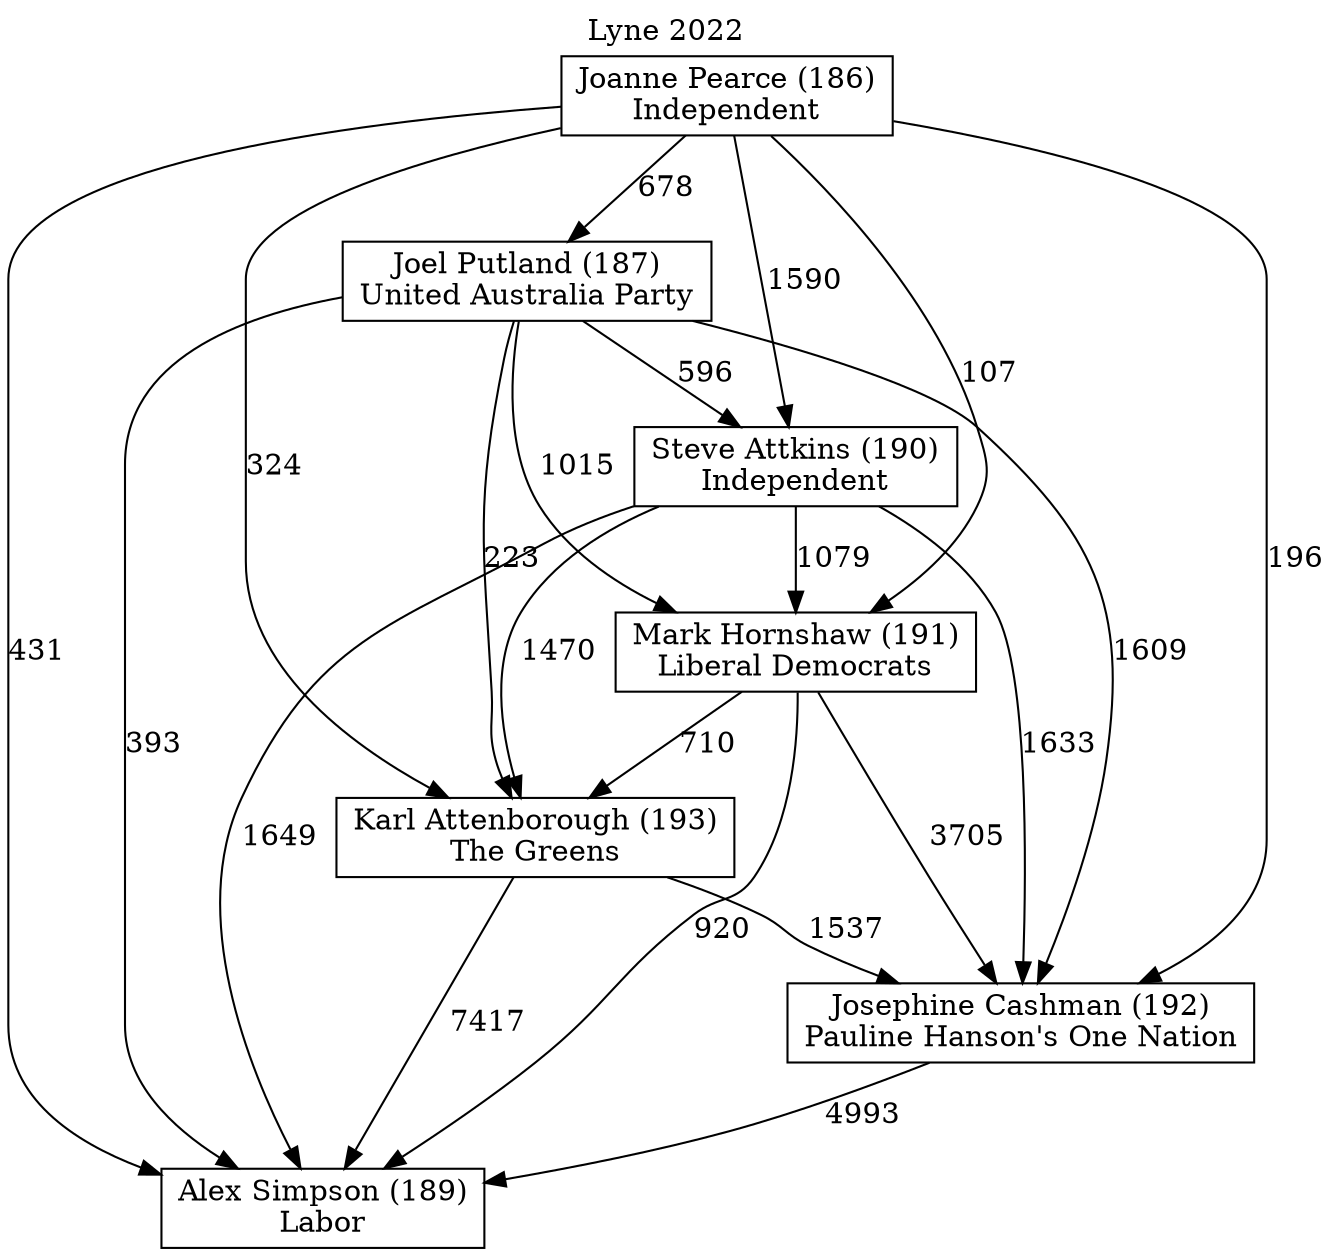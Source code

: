 // House preference flow
digraph "Alex Simpson (189)_Lyne_2022" {
	graph [label="Lyne 2022" labelloc=t mclimit=10]
	node [shape=box]
	"Mark Hornshaw (191)" [label="Mark Hornshaw (191)
Liberal Democrats"]
	"Josephine Cashman (192)" [label="Josephine Cashman (192)
Pauline Hanson's One Nation"]
	"Steve Attkins (190)" [label="Steve Attkins (190)
Independent"]
	"Alex Simpson (189)" [label="Alex Simpson (189)
Labor"]
	"Karl Attenborough (193)" [label="Karl Attenborough (193)
The Greens"]
	"Joel Putland (187)" [label="Joel Putland (187)
United Australia Party"]
	"Joanne Pearce (186)" [label="Joanne Pearce (186)
Independent"]
	"Joel Putland (187)" -> "Alex Simpson (189)" [label=393]
	"Karl Attenborough (193)" -> "Alex Simpson (189)" [label=7417]
	"Mark Hornshaw (191)" -> "Karl Attenborough (193)" [label=710]
	"Joanne Pearce (186)" -> "Alex Simpson (189)" [label=431]
	"Josephine Cashman (192)" -> "Alex Simpson (189)" [label=4993]
	"Mark Hornshaw (191)" -> "Alex Simpson (189)" [label=920]
	"Steve Attkins (190)" -> "Karl Attenborough (193)" [label=1470]
	"Joanne Pearce (186)" -> "Mark Hornshaw (191)" [label=107]
	"Steve Attkins (190)" -> "Mark Hornshaw (191)" [label=1079]
	"Joanne Pearce (186)" -> "Karl Attenborough (193)" [label=324]
	"Steve Attkins (190)" -> "Alex Simpson (189)" [label=1649]
	"Joanne Pearce (186)" -> "Joel Putland (187)" [label=678]
	"Joel Putland (187)" -> "Steve Attkins (190)" [label=596]
	"Joel Putland (187)" -> "Josephine Cashman (192)" [label=1609]
	"Joel Putland (187)" -> "Karl Attenborough (193)" [label=223]
	"Karl Attenborough (193)" -> "Josephine Cashman (192)" [label=1537]
	"Mark Hornshaw (191)" -> "Josephine Cashman (192)" [label=3705]
	"Joanne Pearce (186)" -> "Steve Attkins (190)" [label=1590]
	"Joel Putland (187)" -> "Mark Hornshaw (191)" [label=1015]
	"Joanne Pearce (186)" -> "Josephine Cashman (192)" [label=196]
	"Steve Attkins (190)" -> "Josephine Cashman (192)" [label=1633]
}
